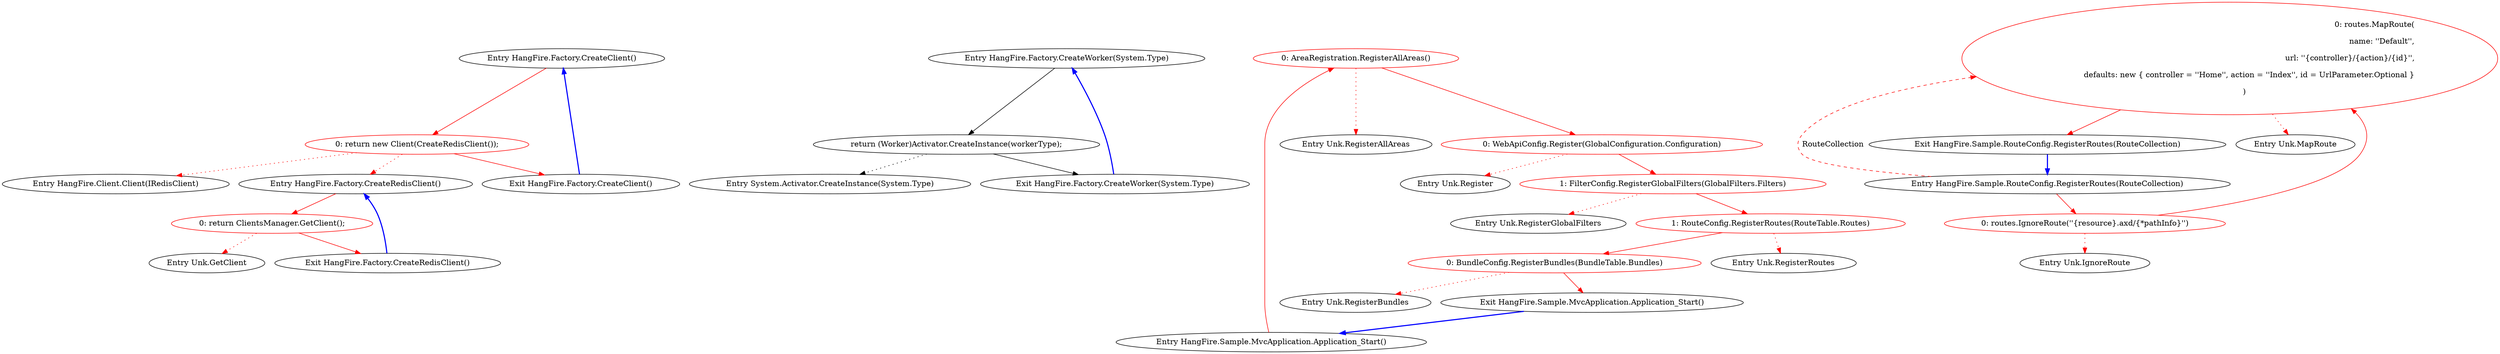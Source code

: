 digraph  {
n0 [cluster="HangFire.Factory.CreateClient()", label="Entry HangFire.Factory.CreateClient()", span="7-7"];
n1 [cluster="HangFire.Factory.CreateClient()", color=red, community=0, label="0: return new Client(CreateRedisClient());", span="9-9"];
n2 [cluster="HangFire.Factory.CreateClient()", label="Exit HangFire.Factory.CreateClient()", span="7-7"];
n3 [cluster="HangFire.Client.Client(IRedisClient)", label="Entry HangFire.Client.Client(IRedisClient)", span="9-9"];
n4 [cluster="HangFire.Factory.CreateRedisClient()", label="Entry HangFire.Factory.CreateRedisClient()", span="15-15"];
n5 [cluster="HangFire.Factory.CreateRedisClient()", color=red, community=0, label="0: return ClientsManager.GetClient();", span="17-17"];
n6 [cluster="HangFire.Factory.CreateRedisClient()", label="Exit HangFire.Factory.CreateRedisClient()", span="15-15"];
n7 [cluster="Unk.GetClient", label="Entry Unk.GetClient", span=""];
n8 [cluster="HangFire.Factory.CreateWorker(System.Type)", label="Entry HangFire.Factory.CreateWorker(System.Type)", span="20-20"];
n9 [cluster="HangFire.Factory.CreateWorker(System.Type)", label="return (Worker)Activator.CreateInstance(workerType);", span="22-22"];
n10 [cluster="HangFire.Factory.CreateWorker(System.Type)", label="Exit HangFire.Factory.CreateWorker(System.Type)", span="20-20"];
n11 [cluster="System.Activator.CreateInstance(System.Type)", label="Entry System.Activator.CreateInstance(System.Type)", span="0-0"];
m0_7 [cluster="Unk.RegisterAllAreas", file="Global.asax.cs", label="Entry Unk.RegisterAllAreas", span=""];
m0_8 [cluster="Unk.Register", file="Global.asax.cs", label="Entry Unk.Register", span=""];
m0_9 [cluster="Unk.RegisterGlobalFilters", file="Global.asax.cs", label="Entry Unk.RegisterGlobalFilters", span=""];
m0_11 [cluster="Unk.RegisterBundles", file="Global.asax.cs", label="Entry Unk.RegisterBundles", span=""];
m0_0 [cluster="HangFire.Sample.MvcApplication.Application_Start()", file="Global.asax.cs", label="Entry HangFire.Sample.MvcApplication.Application_Start()", span="16-16"];
m0_1 [cluster="HangFire.Sample.MvcApplication.Application_Start()", color=red, community=0, file="Global.asax.cs", label="0: AreaRegistration.RegisterAllAreas()", span="18-18"];
m0_2 [cluster="HangFire.Sample.MvcApplication.Application_Start()", color=red, community=0, file="Global.asax.cs", label="0: WebApiConfig.Register(GlobalConfiguration.Configuration)", span="20-20"];
m0_3 [cluster="HangFire.Sample.MvcApplication.Application_Start()", color=red, community=0, file="Global.asax.cs", label="1: FilterConfig.RegisterGlobalFilters(GlobalFilters.Filters)", span="21-21"];
m0_4 [cluster="HangFire.Sample.MvcApplication.Application_Start()", color=red, community=0, file="Global.asax.cs", label="1: RouteConfig.RegisterRoutes(RouteTable.Routes)", span="22-22"];
m0_5 [cluster="HangFire.Sample.MvcApplication.Application_Start()", color=red, community=0, file="Global.asax.cs", label="0: BundleConfig.RegisterBundles(BundleTable.Bundles)", span="23-23"];
m0_6 [cluster="HangFire.Sample.MvcApplication.Application_Start()", file="Global.asax.cs", label="Exit HangFire.Sample.MvcApplication.Application_Start()", span="16-16"];
m0_10 [cluster="Unk.RegisterRoutes", file="Global.asax.cs", label="Entry Unk.RegisterRoutes", span=""];
m1_5 [cluster="Unk.MapRoute", file="RouteConfig.cs", label="Entry Unk.MapRoute", span=""];
m1_4 [cluster="Unk.IgnoreRoute", file="RouteConfig.cs", label="Entry Unk.IgnoreRoute", span=""];
m1_0 [cluster="HangFire.Sample.RouteConfig.RegisterRoutes(RouteCollection)", file="RouteConfig.cs", label="Entry HangFire.Sample.RouteConfig.RegisterRoutes(RouteCollection)", span="11-11"];
m1_1 [cluster="HangFire.Sample.RouteConfig.RegisterRoutes(RouteCollection)", color=red, community=0, file="RouteConfig.cs", label="0: routes.IgnoreRoute(''{resource}.axd/{*pathInfo}'')", span="13-13"];
m1_2 [cluster="HangFire.Sample.RouteConfig.RegisterRoutes(RouteCollection)", color=red, community=1, file="RouteConfig.cs", label="0: routes.MapRoute(\r\n                name: ''Default'',\r\n                url: ''{controller}/{action}/{id}'',\r\n                defaults: new { controller = ''Home'', action = ''Index'', id = UrlParameter.Optional }\r\n            )", span="15-19"];
m1_3 [cluster="HangFire.Sample.RouteConfig.RegisterRoutes(RouteCollection)", file="RouteConfig.cs", label="Exit HangFire.Sample.RouteConfig.RegisterRoutes(RouteCollection)", span="11-11"];
n0 -> n1  [color=red, key=0, style=solid];
n1 -> n2  [color=red, key=0, style=solid];
n1 -> n3  [color=red, key=2, style=dotted];
n1 -> n4  [color=red, key=2, style=dotted];
n2 -> n0  [color=blue, key=0, style=bold];
n4 -> n5  [color=red, key=0, style=solid];
n5 -> n6  [color=red, key=0, style=solid];
n5 -> n7  [color=red, key=2, style=dotted];
n6 -> n4  [color=blue, key=0, style=bold];
n8 -> n9  [key=0, style=solid];
n9 -> n10  [key=0, style=solid];
n9 -> n11  [key=2, style=dotted];
n10 -> n8  [color=blue, key=0, style=bold];
m0_0 -> m0_1  [color=red, key=0, style=solid];
m0_1 -> m0_2  [color=red, key=0, style=solid];
m0_1 -> m0_7  [color=red, key=2, style=dotted];
m0_2 -> m0_3  [color=red, key=0, style=solid];
m0_2 -> m0_8  [color=red, key=2, style=dotted];
m0_3 -> m0_4  [color=red, key=0, style=solid];
m0_3 -> m0_9  [color=red, key=2, style=dotted];
m0_4 -> m0_5  [color=red, key=0, style=solid];
m0_4 -> m0_10  [color=red, key=2, style=dotted];
m0_5 -> m0_6  [color=red, key=0, style=solid];
m0_5 -> m0_11  [color=red, key=2, style=dotted];
m0_6 -> m0_0  [color=blue, key=0, style=bold];
m1_0 -> m1_1  [color=red, key=0, style=solid];
m1_0 -> m1_2  [color=red, key=1, label=RouteCollection, style=dashed];
m1_1 -> m1_2  [color=red, key=0, style=solid];
m1_1 -> m1_4  [color=red, key=2, style=dotted];
m1_2 -> m1_3  [color=red, key=0, style=solid];
m1_2 -> m1_5  [color=red, key=2, style=dotted];
m1_3 -> m1_0  [color=blue, key=0, style=bold];
}
